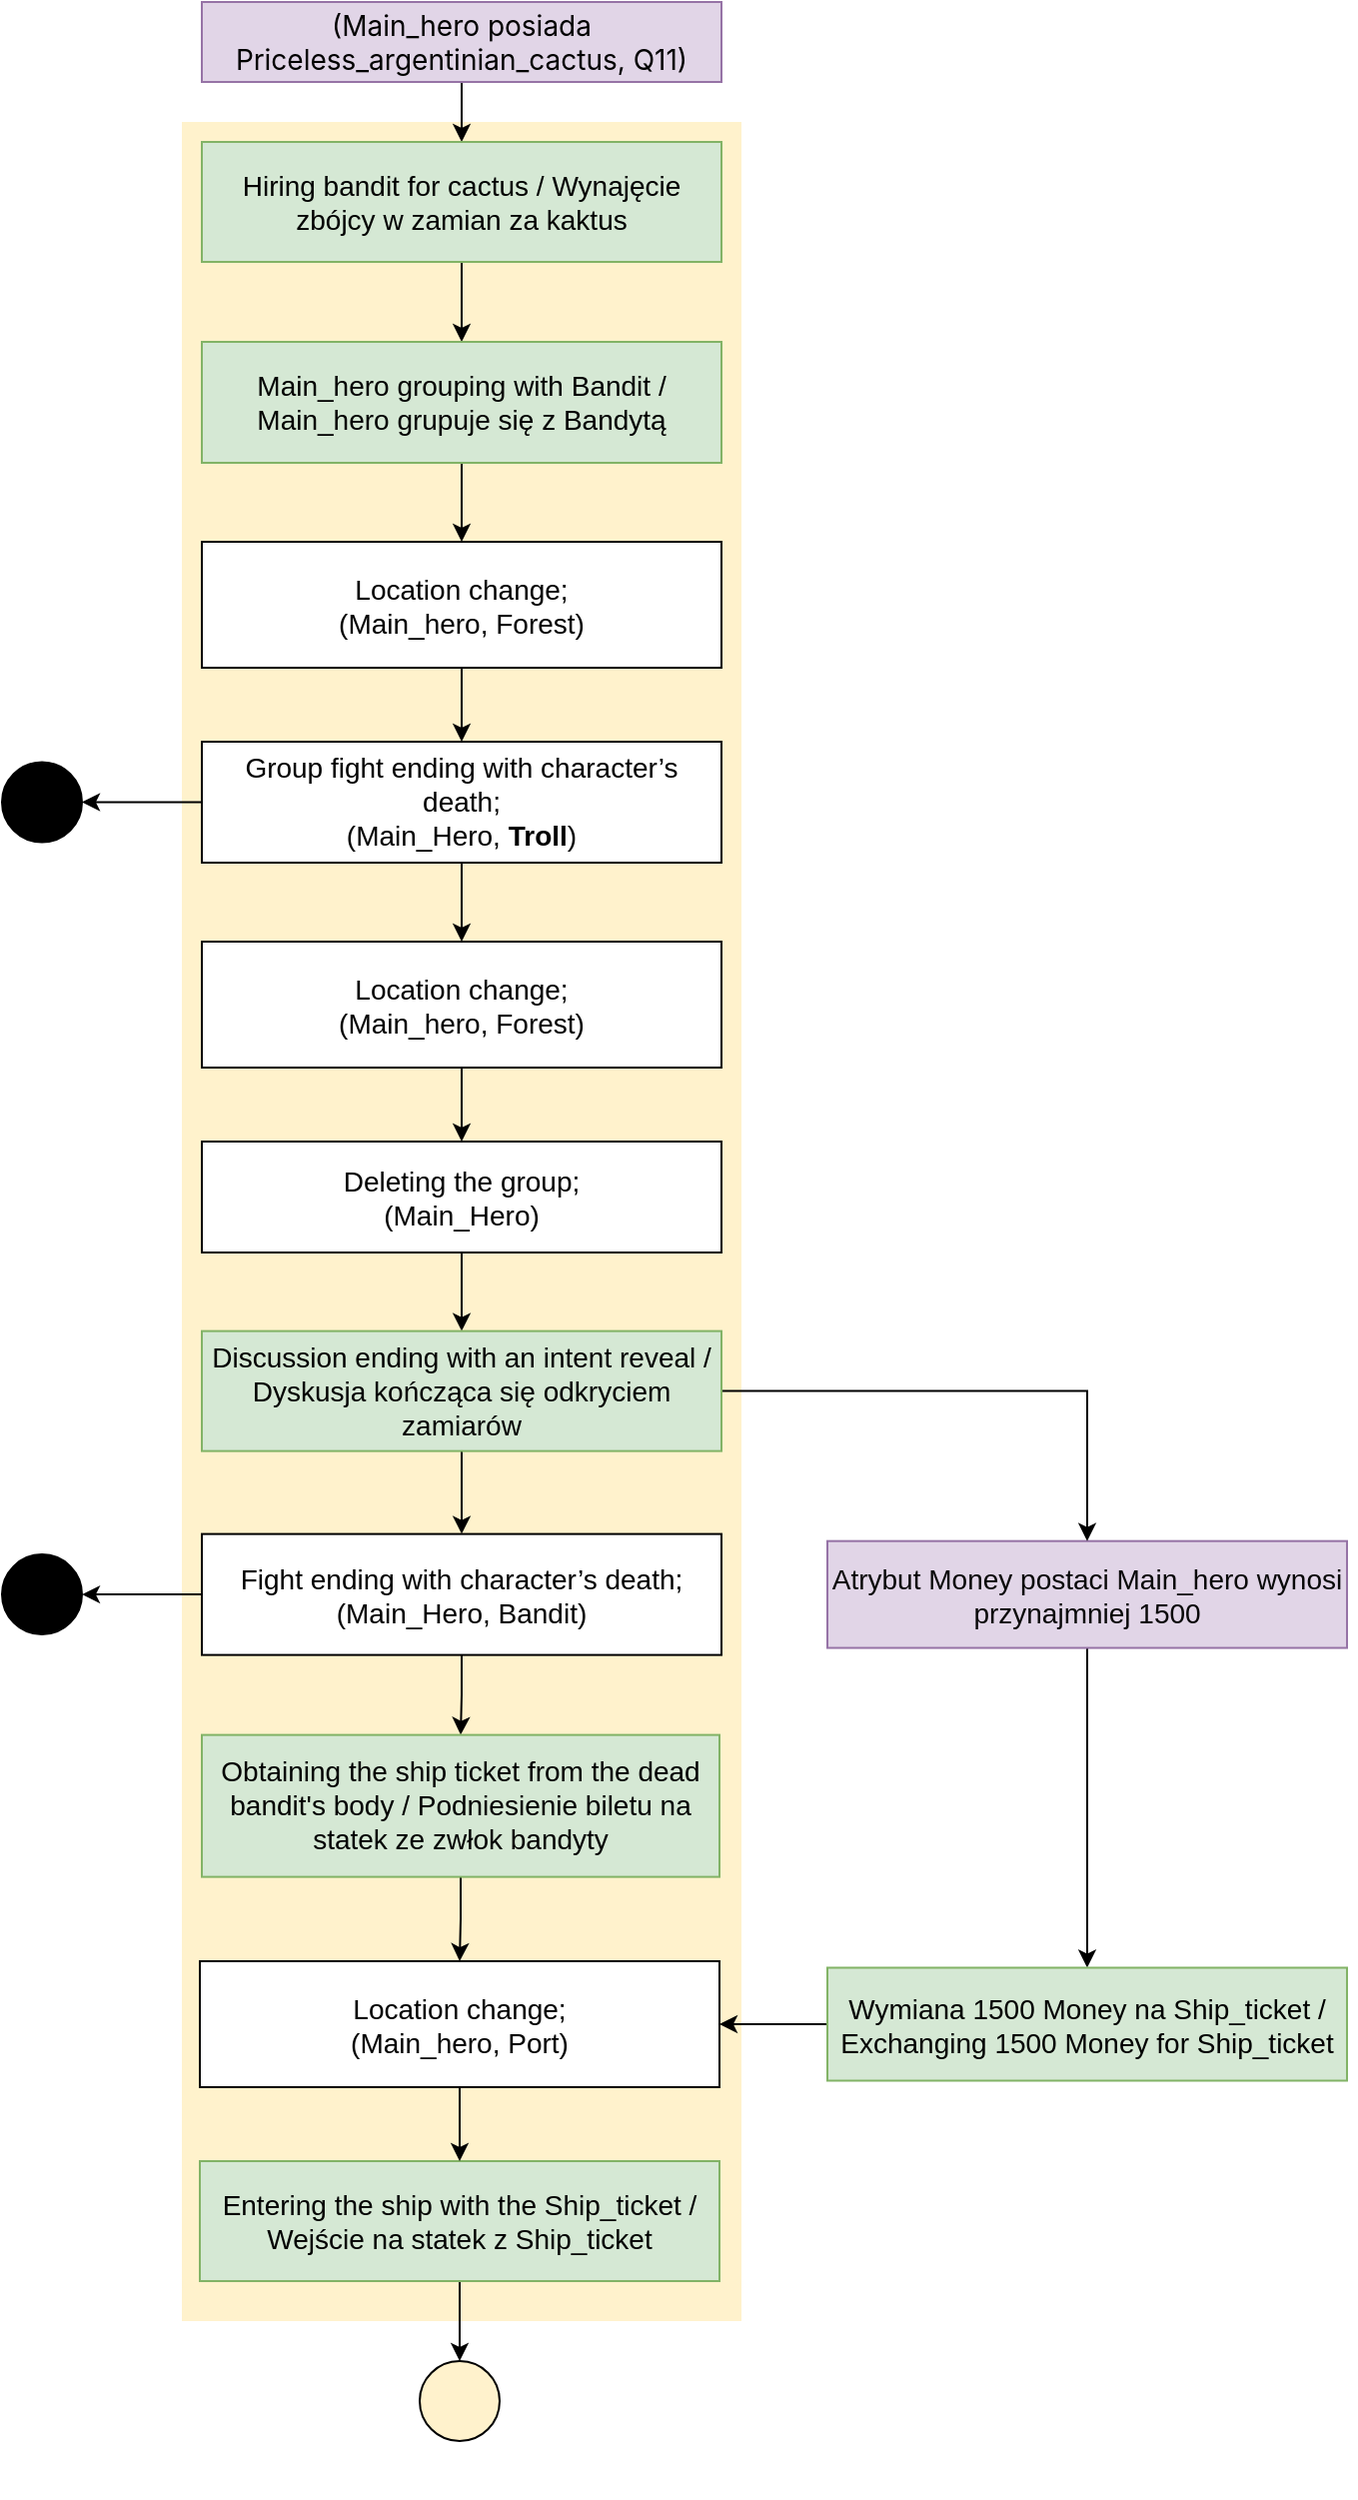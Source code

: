 <mxGraphModel dx="2954" dy="1165" grid="1" gridSize="10" guides="1" tooltips="1" connect="1" arrows="1" fold="1" page="1" pageScale="1" pageWidth="827" pageHeight="1169" math="0" shadow="0">
  <root>
    <mxCell id="0" />
    <mxCell id="1" parent="0" />
    <mxCell id="knElHw7sFrbxN24FAate-2" value="" style="rounded=0;whiteSpace=wrap;html=1;fillColor=#fff2cc;fontFamily=Helvetica;fontSize=14;strokeColor=none;" parent="1" vertex="1">
      <mxGeometry x="141" y="80" width="280" height="1100" as="geometry" />
    </mxCell>
    <mxCell id="knElHw7sFrbxN24FAate-9" value="" style="ellipse;whiteSpace=wrap;html=1;aspect=fixed;fontSize=14;align=center;fillColor=#fff2cc;strokeWidth=1;" parent="1" vertex="1">
      <mxGeometry x="260" y="1200" width="40" height="40" as="geometry" />
    </mxCell>
    <mxCell id="knElHw7sFrbxN24FAate-28" value="" style="endArrow=classic;html=1;fontColor=#FFFFFF;strokeColor=#FFFFFF;exitX=0.5;exitY=1;exitDx=0;exitDy=0;" parent="1" edge="1">
      <mxGeometry width="50" height="50" relative="1" as="geometry">
        <mxPoint x="720" y="1100" as="sourcePoint" />
        <mxPoint x="720" y="1260" as="targetPoint" />
      </mxGeometry>
    </mxCell>
    <mxCell id="yheXPJXm5rJ7QyqMhBtf-2" style="edgeStyle=orthogonalEdgeStyle;rounded=0;orthogonalLoop=1;jettySize=auto;html=1;" parent="1" source="udCvL247iI1tZjiPNQ4e-1" target="yheXPJXm5rJ7QyqMhBtf-1" edge="1">
      <mxGeometry relative="1" as="geometry" />
    </mxCell>
    <mxCell id="udCvL247iI1tZjiPNQ4e-1" value="&lt;div style=&quot;box-sizing: border-box; font-family: -apple-system, &amp;quot;system-ui&amp;quot;, &amp;quot;Segoe UI&amp;quot;, system-ui, &amp;quot;Apple Color Emoji&amp;quot;, &amp;quot;Segoe UI Emoji&amp;quot;, &amp;quot;Segoe UI Web&amp;quot;, sans-serif; font-size: 14px;&quot;&gt;&lt;div style=&quot;&quot;&gt;(Main_hero posiada Priceless_argentinian_cactus, Q11)&lt;/div&gt;&lt;div&gt;&lt;/div&gt;&lt;/div&gt;" style="rounded=0;whiteSpace=wrap;html=1;strokeColor=#9673a6;fillColor=#e1d5e7;" parent="1" vertex="1">
      <mxGeometry x="151" y="20" width="260" height="40" as="geometry" />
    </mxCell>
    <mxCell id="Aq-91_FwgD_IsqAX_BWq-9" style="edgeStyle=orthogonalEdgeStyle;rounded=0;orthogonalLoop=1;jettySize=auto;html=1;fontSize=14;" parent="1" source="-C3S8FsxY2Nnwz9JlQiH-3" target="hUhabbhy1jZWXqfZA_R5-1" edge="1">
      <mxGeometry relative="1" as="geometry" />
    </mxCell>
    <mxCell id="-C3S8FsxY2Nnwz9JlQiH-3" value="&lt;font style=&quot;&quot; color=&quot;#080808&quot;&gt;&lt;font style=&quot;font-size: 14px;&quot;&gt;Atrybut Money postaci Main_hero wynosi przynajmniej 1500&lt;/font&gt;&lt;br&gt;&lt;/font&gt;" style="rounded=0;whiteSpace=wrap;html=1;strokeColor=#9673a6;fillColor=#e1d5e7;" parent="1" vertex="1">
      <mxGeometry x="464" y="789.84" width="260" height="53.44" as="geometry" />
    </mxCell>
    <mxCell id="Aq-91_FwgD_IsqAX_BWq-5" style="edgeStyle=orthogonalEdgeStyle;rounded=0;orthogonalLoop=1;jettySize=auto;html=1;" parent="1" source="yheXPJXm5rJ7QyqMhBtf-1" target="Aq-91_FwgD_IsqAX_BWq-2" edge="1">
      <mxGeometry relative="1" as="geometry" />
    </mxCell>
    <mxCell id="yheXPJXm5rJ7QyqMhBtf-1" value="&lt;font style=&quot;font-size: 14px;&quot;&gt;Hiring bandit for cactus / Wynajęcie zbójcy w zamian za kaktus&lt;/font&gt;" style="rounded=0;whiteSpace=wrap;html=1;sketch=0;fillColor=#d5e8d4;strokeColor=#82b366;align=center;" parent="1" vertex="1">
      <mxGeometry x="151" y="90" width="260" height="60" as="geometry" />
    </mxCell>
    <mxCell id="lA9DHG8efDeV6roo1jQF-7" style="edgeStyle=orthogonalEdgeStyle;rounded=0;orthogonalLoop=1;jettySize=auto;html=1;entryX=0.5;entryY=0;entryDx=0;entryDy=0;" parent="1" source="jlGJhvShgQ8dnmSe3Gb2-2" target="BtwuoIAPwvGNC_7e4r1O-7" edge="1">
      <mxGeometry relative="1" as="geometry" />
    </mxCell>
    <mxCell id="nKahLlN3erMrmPblMIUS-1" style="edgeStyle=orthogonalEdgeStyle;rounded=0;orthogonalLoop=1;jettySize=auto;html=1;entryX=1;entryY=0.5;entryDx=0;entryDy=0;" parent="1" source="jlGJhvShgQ8dnmSe3Gb2-2" target="nKahLlN3erMrmPblMIUS-2" edge="1">
      <mxGeometry relative="1" as="geometry">
        <mxPoint x="20" y="420.25" as="targetPoint" />
      </mxGeometry>
    </mxCell>
    <mxCell id="jlGJhvShgQ8dnmSe3Gb2-2" value="&lt;span id=&quot;docs-internal-guid-4cfbbf0f-7fff-1ddc-6e00-4f36d3d0db7e&quot;&gt;&lt;span style=&quot;background-color: transparent ; vertical-align: baseline&quot;&gt;&lt;font&gt;&lt;span style=&quot;font-size: 14px;&quot;&gt;Group fight ending with character’s death;&lt;br&gt;&lt;/span&gt;&lt;span style=&quot;font-size: 14px;&quot;&gt;(Main_Hero,&amp;nbsp;&lt;b&gt;Troll&lt;/b&gt;)&lt;/span&gt;&lt;br&gt;&lt;/font&gt;&lt;/span&gt;&lt;/span&gt;" style="rounded=0;whiteSpace=wrap;html=1;align=center;" parent="1" vertex="1">
      <mxGeometry x="151" y="390" width="260" height="60.5" as="geometry" />
    </mxCell>
    <mxCell id="jDJ186llfTBJSGtvXf8A-2" style="edgeStyle=orthogonalEdgeStyle;rounded=0;orthogonalLoop=1;jettySize=auto;html=1;fontSize=14;" parent="1" source="BtwuoIAPwvGNC_7e4r1O-7" target="M_umh8XXAWj-DOQAs8fj-1" edge="1">
      <mxGeometry relative="1" as="geometry" />
    </mxCell>
    <mxCell id="BtwuoIAPwvGNC_7e4r1O-7" value="&lt;span id=&quot;docs-internal-guid-4cfbbf0f-7fff-1ddc-6e00-4f36d3d0db7e&quot;&gt;&lt;span style=&quot;background-color: transparent ; vertical-align: baseline&quot;&gt;&lt;font&gt;&lt;font face=&quot;arial&quot;&gt;&lt;span style=&quot;font-size: 14px&quot;&gt;Location change;&lt;br&gt;&lt;/span&gt;&lt;/font&gt;&lt;span style=&quot;font-size: 14px;&quot;&gt;(Main_hero, Forest)&lt;/span&gt;&lt;br&gt;&lt;/font&gt;&lt;/span&gt;&lt;/span&gt;" style="rounded=0;whiteSpace=wrap;html=1;align=center;" parent="1" vertex="1">
      <mxGeometry x="151" y="490" width="260" height="63" as="geometry" />
    </mxCell>
    <mxCell id="_OSf8yGIqV2NRYJ29WRy-4" style="edgeStyle=orthogonalEdgeStyle;rounded=0;orthogonalLoop=1;jettySize=auto;html=1;" parent="1" source="M_umh8XXAWj-DOQAs8fj-1" target="Aq-91_FwgD_IsqAX_BWq-13" edge="1">
      <mxGeometry relative="1" as="geometry" />
    </mxCell>
    <mxCell id="M_umh8XXAWj-DOQAs8fj-1" value="&lt;span id=&quot;docs-internal-guid-4cfbbf0f-7fff-1ddc-6e00-4f36d3d0db7e&quot;&gt;&lt;span style=&quot;background-color: transparent ; vertical-align: baseline&quot;&gt;&lt;font&gt;&lt;font face=&quot;arial&quot;&gt;&lt;span style=&quot;font-size: 14px&quot;&gt;Deleting the group;&lt;br&gt;&lt;/span&gt;&lt;/font&gt;&lt;span style=&quot;font-size: 14px;&quot;&gt;(Main_Hero)&lt;/span&gt;&lt;br&gt;&lt;/font&gt;&lt;/span&gt;&lt;/span&gt;" style="rounded=0;whiteSpace=wrap;html=1;align=center;" parent="1" vertex="1">
      <mxGeometry x="151" y="590" width="260" height="55.5" as="geometry" />
    </mxCell>
    <mxCell id="Aq-91_FwgD_IsqAX_BWq-55" style="edgeStyle=orthogonalEdgeStyle;rounded=0;orthogonalLoop=1;jettySize=auto;html=1;fontSize=14;exitX=0;exitY=0.5;exitDx=0;exitDy=0;" parent="1" source="irsXxmj_owirD-AWfpEa-7" target="irsXxmj_owirD-AWfpEa-9" edge="1">
      <mxGeometry relative="1" as="geometry">
        <mxPoint x="-31" y="844.06" as="sourcePoint" />
      </mxGeometry>
    </mxCell>
    <mxCell id="Aq-91_FwgD_IsqAX_BWq-51" style="edgeStyle=orthogonalEdgeStyle;rounded=0;orthogonalLoop=1;jettySize=auto;html=1;fontSize=14;" parent="1" source="irsXxmj_owirD-AWfpEa-7" target="InU0JUnMionHLz43opVa-1" edge="1">
      <mxGeometry relative="1" as="geometry" />
    </mxCell>
    <mxCell id="irsXxmj_owirD-AWfpEa-7" value="&lt;span id=&quot;docs-internal-guid-4cfbbf0f-7fff-1ddc-6e00-4f36d3d0db7e&quot;&gt;&lt;span style=&quot;background-color: transparent ; vertical-align: baseline&quot;&gt;&lt;font&gt;&lt;span style=&quot;font-size: 14px;&quot;&gt;Fight ending with character’s death;&lt;br&gt;&lt;/span&gt;&lt;span style=&quot;font-size: 14px;&quot;&gt;(Main_Hero, Bandit)&lt;/span&gt;&lt;br&gt;&lt;/font&gt;&lt;/span&gt;&lt;/span&gt;" style="rounded=0;whiteSpace=wrap;html=1;align=center;" parent="1" vertex="1">
      <mxGeometry x="151" y="786.31" width="260" height="60.5" as="geometry" />
    </mxCell>
    <mxCell id="irsXxmj_owirD-AWfpEa-9" value="" style="ellipse;whiteSpace=wrap;html=1;aspect=fixed;fontSize=14;align=center;fillColor=#000000;" parent="1" vertex="1">
      <mxGeometry x="51" y="796.56" width="40" height="40" as="geometry" />
    </mxCell>
    <mxCell id="jDJ186llfTBJSGtvXf8A-3" style="edgeStyle=orthogonalEdgeStyle;rounded=0;orthogonalLoop=1;jettySize=auto;html=1;fontSize=14;" parent="1" source="InU0JUnMionHLz43opVa-1" target="jDJ186llfTBJSGtvXf8A-1" edge="1">
      <mxGeometry relative="1" as="geometry" />
    </mxCell>
    <mxCell id="InU0JUnMionHLz43opVa-1" value="&lt;font&gt;Obtaining the ship ticket from the dead bandit&#39;s body / Podniesienie biletu na statek ze zwłok bandyty&lt;br&gt;&lt;/font&gt;" style="rounded=0;whiteSpace=wrap;html=1;strokeColor=#82b366;align=center;fontSize=14;fontFamily=Helvetica;fillColor=#d5e8d4;" parent="1" vertex="1">
      <mxGeometry x="151" y="886.81" width="259" height="71" as="geometry" />
    </mxCell>
    <mxCell id="jDJ186llfTBJSGtvXf8A-4" style="edgeStyle=orthogonalEdgeStyle;rounded=0;orthogonalLoop=1;jettySize=auto;html=1;fontSize=14;" parent="1" source="hUhabbhy1jZWXqfZA_R5-1" target="jDJ186llfTBJSGtvXf8A-1" edge="1">
      <mxGeometry relative="1" as="geometry" />
    </mxCell>
    <mxCell id="hUhabbhy1jZWXqfZA_R5-1" value="&lt;font style=&quot;font-size: 14px;&quot;&gt;Wymiana 1500 Money na Ship_ticket / Exchanging 1500 Money for Ship_ticket&lt;/font&gt;" style="rounded=0;whiteSpace=wrap;html=1;sketch=0;fillColor=#d5e8d4;strokeColor=#82b366;align=center;" parent="1" vertex="1">
      <mxGeometry x="464" y="1003.25" width="260" height="56.5" as="geometry" />
    </mxCell>
    <mxCell id="Aq-91_FwgD_IsqAX_BWq-6" style="edgeStyle=orthogonalEdgeStyle;rounded=0;orthogonalLoop=1;jettySize=auto;html=1;" parent="1" source="Aq-91_FwgD_IsqAX_BWq-2" target="Aq-91_FwgD_IsqAX_BWq-3" edge="1">
      <mxGeometry relative="1" as="geometry" />
    </mxCell>
    <mxCell id="Aq-91_FwgD_IsqAX_BWq-2" value="&lt;span id=&quot;docs-internal-guid-4cfbbf0f-7fff-1ddc-6e00-4f36d3d0db7e&quot;&gt;&lt;span style=&quot;background-color: transparent ; vertical-align: baseline&quot;&gt;&lt;font&gt;&lt;font style=&quot;font-size: 14px;&quot; face=&quot;arial&quot;&gt;Main_hero grouping with Bandit / Main_hero grupuje się z Bandytą&lt;/font&gt;&lt;br&gt;&lt;/font&gt;&lt;/span&gt;&lt;/span&gt;" style="rounded=0;whiteSpace=wrap;html=1;align=center;fillColor=#d5e8d4;strokeColor=#82b366;" parent="1" vertex="1">
      <mxGeometry x="151" y="190" width="260" height="60.5" as="geometry" />
    </mxCell>
    <mxCell id="8yjVy0ktyzx2GrUyOU-N-1" style="edgeStyle=orthogonalEdgeStyle;rounded=0;orthogonalLoop=1;jettySize=auto;html=1;fontSize=14;" parent="1" source="Aq-91_FwgD_IsqAX_BWq-3" target="jlGJhvShgQ8dnmSe3Gb2-2" edge="1">
      <mxGeometry relative="1" as="geometry" />
    </mxCell>
    <mxCell id="Aq-91_FwgD_IsqAX_BWq-3" value="&lt;span id=&quot;docs-internal-guid-4cfbbf0f-7fff-1ddc-6e00-4f36d3d0db7e&quot;&gt;&lt;span style=&quot;background-color: transparent ; vertical-align: baseline&quot;&gt;&lt;font&gt;&lt;font face=&quot;arial&quot;&gt;&lt;span style=&quot;font-size: 14px&quot;&gt;Location change;&lt;br&gt;&lt;/span&gt;&lt;/font&gt;&lt;span style=&quot;font-size: 14px;&quot;&gt;(Main_hero, Forest)&lt;/span&gt;&lt;br&gt;&lt;/font&gt;&lt;/span&gt;&lt;/span&gt;" style="rounded=0;whiteSpace=wrap;html=1;align=center;" parent="1" vertex="1">
      <mxGeometry x="151" y="290" width="260" height="63" as="geometry" />
    </mxCell>
    <mxCell id="Aq-91_FwgD_IsqAX_BWq-15" style="edgeStyle=orthogonalEdgeStyle;rounded=0;orthogonalLoop=1;jettySize=auto;html=1;fontSize=14;" parent="1" source="Aq-91_FwgD_IsqAX_BWq-13" target="-C3S8FsxY2Nnwz9JlQiH-3" edge="1">
      <mxGeometry relative="1" as="geometry" />
    </mxCell>
    <mxCell id="Aq-91_FwgD_IsqAX_BWq-16" style="edgeStyle=orthogonalEdgeStyle;rounded=0;orthogonalLoop=1;jettySize=auto;html=1;fontSize=14;" parent="1" source="Aq-91_FwgD_IsqAX_BWq-13" target="irsXxmj_owirD-AWfpEa-7" edge="1">
      <mxGeometry relative="1" as="geometry" />
    </mxCell>
    <mxCell id="Aq-91_FwgD_IsqAX_BWq-13" value="&lt;font face=&quot;arial&quot;&gt;&lt;font style=&quot;font-size: 14px;&quot;&gt;Discussion ending with an intent reveal / Dyskusja kończąca się odkryciem zamiarów&lt;/font&gt;&lt;br&gt;&lt;/font&gt;" style="rounded=0;whiteSpace=wrap;html=1;sketch=0;fillColor=#d5e8d4;strokeColor=#82b366;align=center;" parent="1" vertex="1">
      <mxGeometry x="151" y="684.81" width="260" height="60" as="geometry" />
    </mxCell>
    <mxCell id="nKahLlN3erMrmPblMIUS-2" value="" style="ellipse;whiteSpace=wrap;html=1;aspect=fixed;fontSize=14;align=center;fillColor=#000000;" parent="1" vertex="1">
      <mxGeometry x="51" y="400.25" width="40" height="40" as="geometry" />
    </mxCell>
    <mxCell id="_OSf8yGIqV2NRYJ29WRy-3" style="edgeStyle=orthogonalEdgeStyle;rounded=0;orthogonalLoop=1;jettySize=auto;html=1;" parent="1" source="Aq-91_FwgD_IsqAX_BWq-59" target="knElHw7sFrbxN24FAate-9" edge="1">
      <mxGeometry relative="1" as="geometry" />
    </mxCell>
    <mxCell id="Aq-91_FwgD_IsqAX_BWq-59" value="&lt;font face=&quot;arial&quot;&gt;&lt;font style=&quot;font-size: 14px;&quot;&gt;Entering the ship with the Ship_ticket / Wejście na statek z Ship_ticket&lt;/font&gt;&lt;br&gt;&lt;/font&gt;" style="rounded=0;whiteSpace=wrap;html=1;sketch=0;fillColor=#d5e8d4;strokeColor=#82b366;align=center;" parent="1" vertex="1">
      <mxGeometry x="150" y="1100" width="260" height="60" as="geometry" />
    </mxCell>
    <mxCell id="jDJ186llfTBJSGtvXf8A-5" style="edgeStyle=orthogonalEdgeStyle;rounded=0;orthogonalLoop=1;jettySize=auto;html=1;fontSize=14;" parent="1" source="jDJ186llfTBJSGtvXf8A-1" target="Aq-91_FwgD_IsqAX_BWq-59" edge="1">
      <mxGeometry relative="1" as="geometry" />
    </mxCell>
    <mxCell id="jDJ186llfTBJSGtvXf8A-1" value="&lt;span id=&quot;docs-internal-guid-4cfbbf0f-7fff-1ddc-6e00-4f36d3d0db7e&quot;&gt;&lt;span style=&quot;background-color: transparent ; vertical-align: baseline&quot;&gt;&lt;font&gt;&lt;font face=&quot;arial&quot;&gt;&lt;span style=&quot;font-size: 14px&quot;&gt;Location change;&lt;br&gt;&lt;/span&gt;&lt;/font&gt;&lt;span style=&quot;font-size: 14px;&quot;&gt;(Main_hero, Port)&lt;/span&gt;&lt;br&gt;&lt;/font&gt;&lt;/span&gt;&lt;/span&gt;" style="rounded=0;whiteSpace=wrap;html=1;align=center;" parent="1" vertex="1">
      <mxGeometry x="150" y="1000" width="260" height="63" as="geometry" />
    </mxCell>
  </root>
</mxGraphModel>
